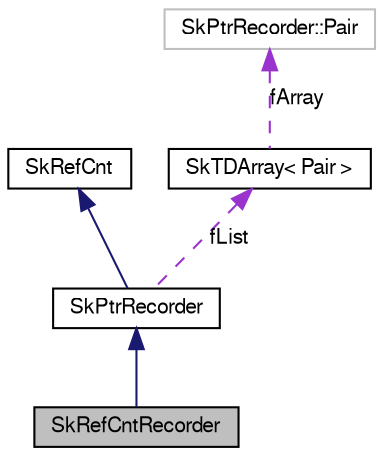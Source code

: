 digraph G
{
  edge [fontname="FreeSans",fontsize="10",labelfontname="FreeSans",labelfontsize="10"];
  node [fontname="FreeSans",fontsize="10",shape=record];
  Node1 [label="SkRefCntRecorder",height=0.2,width=0.4,color="black", fillcolor="grey75", style="filled" fontcolor="black"];
  Node2 -> Node1 [dir=back,color="midnightblue",fontsize="10",style="solid",fontname="FreeSans"];
  Node2 [label="SkPtrRecorder",height=0.2,width=0.4,color="black", fillcolor="white", style="filled",URL="$class_sk_ptr_recorder.html"];
  Node3 -> Node2 [dir=back,color="midnightblue",fontsize="10",style="solid",fontname="FreeSans"];
  Node3 [label="SkRefCnt",height=0.2,width=0.4,color="black", fillcolor="white", style="filled",URL="$class_sk_ref_cnt.html"];
  Node4 -> Node2 [dir=back,color="darkorchid3",fontsize="10",style="dashed",label="fList",fontname="FreeSans"];
  Node4 [label="SkTDArray\< Pair \>",height=0.2,width=0.4,color="black", fillcolor="white", style="filled",URL="$class_sk_t_d_array.html"];
  Node5 -> Node4 [dir=back,color="darkorchid3",fontsize="10",style="dashed",label="fArray",fontname="FreeSans"];
  Node5 [label="SkPtrRecorder::Pair",height=0.2,width=0.4,color="grey75", fillcolor="white", style="filled"];
}
